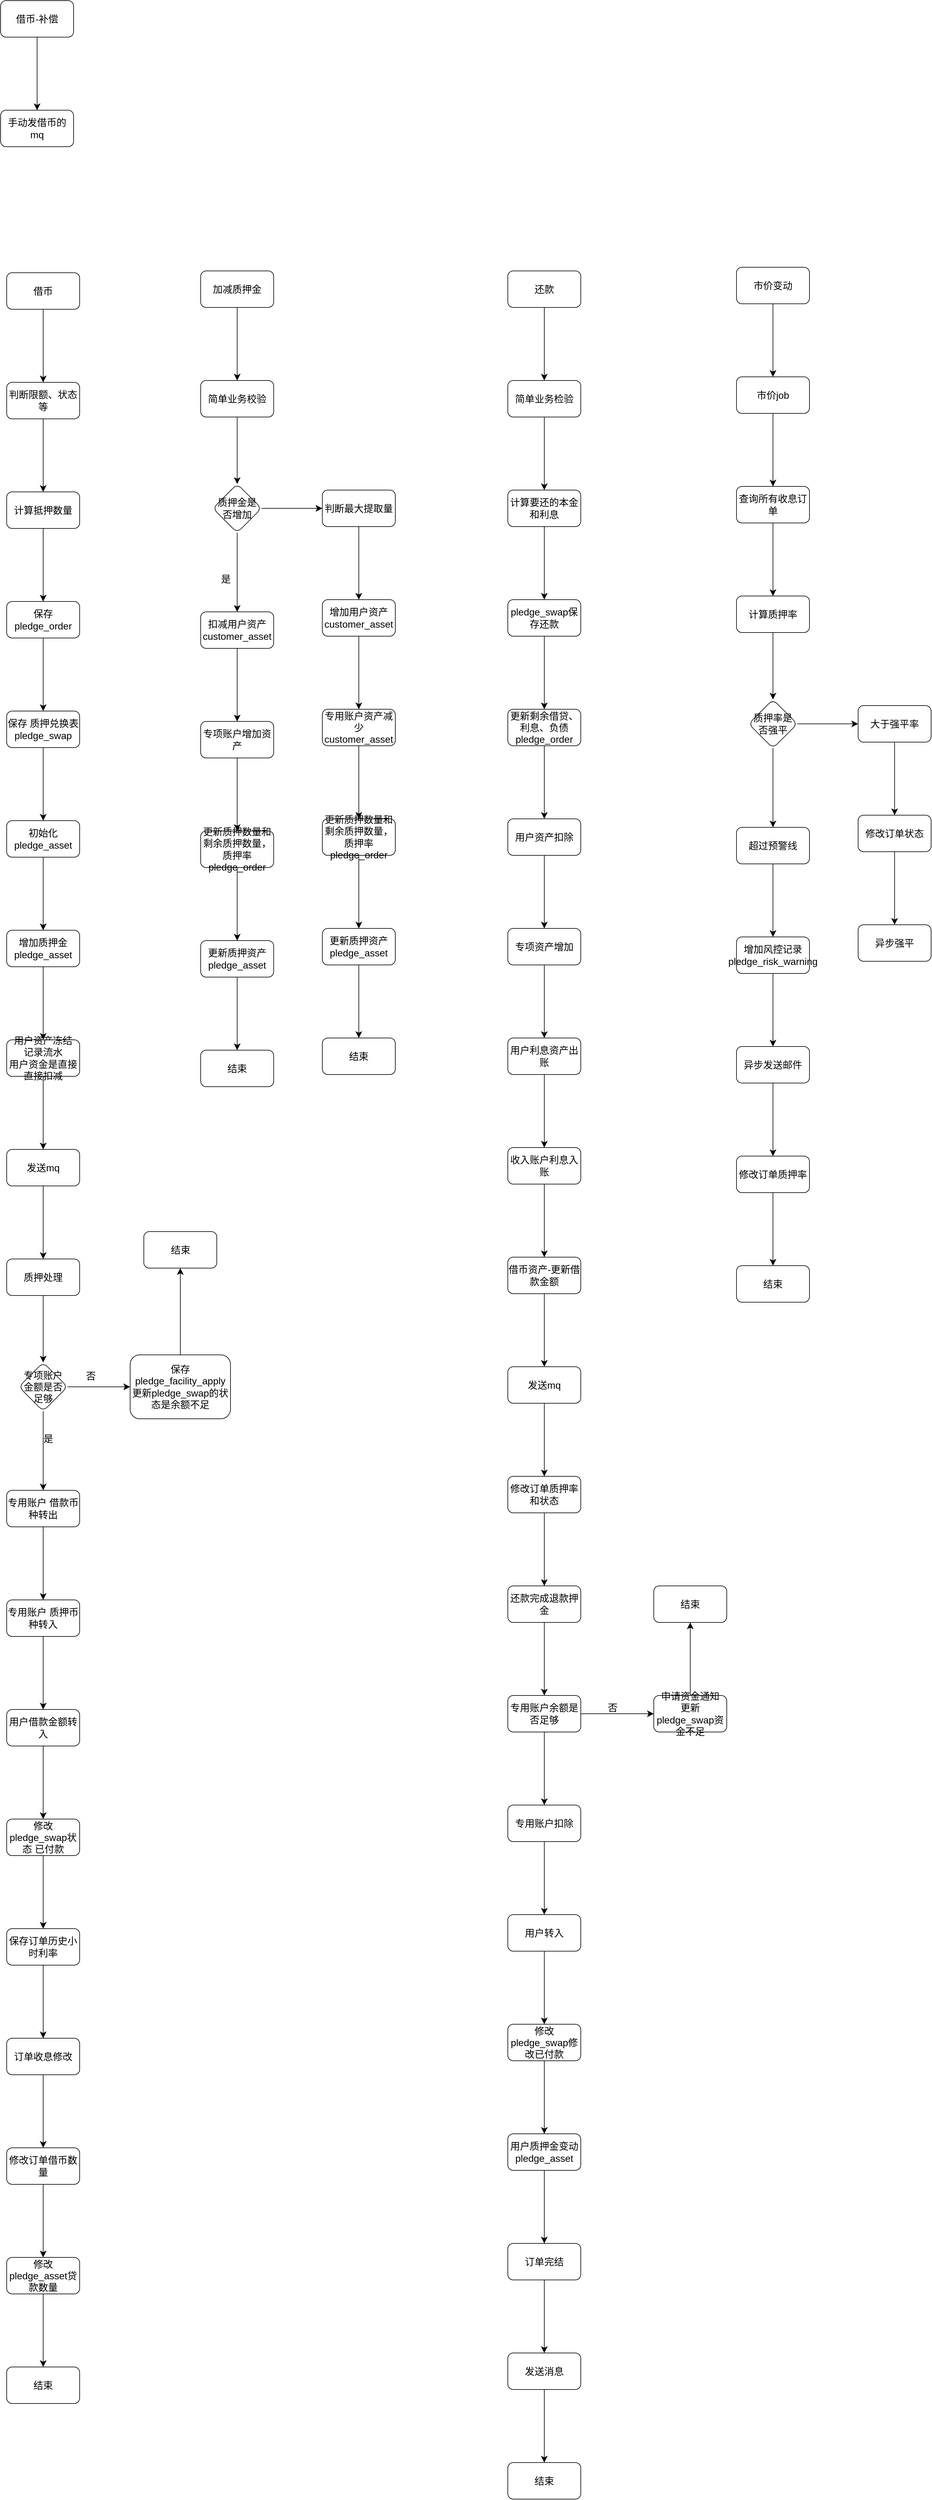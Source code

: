 <mxfile version="22.1.0" type="github">
  <diagram name="第 1 页" id="jNjTmyWnIg0mmmp1Ju3j">
    <mxGraphModel dx="1354" dy="1369" grid="0" gridSize="10" guides="1" tooltips="1" connect="1" arrows="1" fold="1" page="0" pageScale="1" pageWidth="200000" pageHeight="200000" math="0" shadow="0">
      <root>
        <mxCell id="0" />
        <mxCell id="1" parent="0" />
        <mxCell id="i0Iv2Q9IE5e70W4y3djE-3" value="" style="edgeStyle=none;curved=1;rounded=0;orthogonalLoop=1;jettySize=auto;html=1;fontSize=12;startSize=8;endSize=8;" edge="1" parent="1" source="i0Iv2Q9IE5e70W4y3djE-1" target="i0Iv2Q9IE5e70W4y3djE-2">
          <mxGeometry relative="1" as="geometry" />
        </mxCell>
        <mxCell id="i0Iv2Q9IE5e70W4y3djE-1" value="借币" style="rounded=1;whiteSpace=wrap;html=1;fontSize=16;" vertex="1" parent="1">
          <mxGeometry x="-310" y="-176" width="120" height="60" as="geometry" />
        </mxCell>
        <mxCell id="i0Iv2Q9IE5e70W4y3djE-5" value="" style="edgeStyle=none;curved=1;rounded=0;orthogonalLoop=1;jettySize=auto;html=1;fontSize=12;startSize=8;endSize=8;" edge="1" parent="1" source="i0Iv2Q9IE5e70W4y3djE-2" target="i0Iv2Q9IE5e70W4y3djE-4">
          <mxGeometry relative="1" as="geometry" />
        </mxCell>
        <mxCell id="i0Iv2Q9IE5e70W4y3djE-2" value="判断限额、状态等" style="whiteSpace=wrap;html=1;fontSize=16;rounded=1;" vertex="1" parent="1">
          <mxGeometry x="-310" y="4" width="120" height="60" as="geometry" />
        </mxCell>
        <mxCell id="i0Iv2Q9IE5e70W4y3djE-7" value="" style="edgeStyle=none;curved=1;rounded=0;orthogonalLoop=1;jettySize=auto;html=1;fontSize=12;startSize=8;endSize=8;" edge="1" parent="1" source="i0Iv2Q9IE5e70W4y3djE-4" target="i0Iv2Q9IE5e70W4y3djE-6">
          <mxGeometry relative="1" as="geometry" />
        </mxCell>
        <mxCell id="i0Iv2Q9IE5e70W4y3djE-4" value="计算抵押数量" style="whiteSpace=wrap;html=1;fontSize=16;rounded=1;" vertex="1" parent="1">
          <mxGeometry x="-310" y="184" width="120" height="60" as="geometry" />
        </mxCell>
        <mxCell id="i0Iv2Q9IE5e70W4y3djE-9" value="" style="edgeStyle=none;curved=1;rounded=0;orthogonalLoop=1;jettySize=auto;html=1;fontSize=12;startSize=8;endSize=8;" edge="1" parent="1" source="i0Iv2Q9IE5e70W4y3djE-6" target="i0Iv2Q9IE5e70W4y3djE-8">
          <mxGeometry relative="1" as="geometry" />
        </mxCell>
        <mxCell id="i0Iv2Q9IE5e70W4y3djE-6" value="保存pledge_order" style="whiteSpace=wrap;html=1;fontSize=16;rounded=1;" vertex="1" parent="1">
          <mxGeometry x="-310" y="364" width="120" height="60" as="geometry" />
        </mxCell>
        <mxCell id="i0Iv2Q9IE5e70W4y3djE-11" value="" style="edgeStyle=none;curved=1;rounded=0;orthogonalLoop=1;jettySize=auto;html=1;fontSize=12;startSize=8;endSize=8;" edge="1" parent="1" source="i0Iv2Q9IE5e70W4y3djE-8" target="i0Iv2Q9IE5e70W4y3djE-10">
          <mxGeometry relative="1" as="geometry" />
        </mxCell>
        <mxCell id="i0Iv2Q9IE5e70W4y3djE-8" value="保存 质押兑换表pledge_swap" style="whiteSpace=wrap;html=1;fontSize=16;rounded=1;" vertex="1" parent="1">
          <mxGeometry x="-310" y="544" width="120" height="60" as="geometry" />
        </mxCell>
        <mxCell id="i0Iv2Q9IE5e70W4y3djE-13" value="" style="edgeStyle=none;curved=1;rounded=0;orthogonalLoop=1;jettySize=auto;html=1;fontSize=12;startSize=8;endSize=8;" edge="1" parent="1" source="i0Iv2Q9IE5e70W4y3djE-10" target="i0Iv2Q9IE5e70W4y3djE-12">
          <mxGeometry relative="1" as="geometry" />
        </mxCell>
        <mxCell id="i0Iv2Q9IE5e70W4y3djE-10" value="初始化 pledge_asset" style="whiteSpace=wrap;html=1;fontSize=16;rounded=1;" vertex="1" parent="1">
          <mxGeometry x="-310" y="724" width="120" height="60" as="geometry" />
        </mxCell>
        <mxCell id="i0Iv2Q9IE5e70W4y3djE-15" value="" style="edgeStyle=none;curved=1;rounded=0;orthogonalLoop=1;jettySize=auto;html=1;fontSize=12;startSize=8;endSize=8;" edge="1" parent="1" source="i0Iv2Q9IE5e70W4y3djE-12" target="i0Iv2Q9IE5e70W4y3djE-14">
          <mxGeometry relative="1" as="geometry" />
        </mxCell>
        <mxCell id="i0Iv2Q9IE5e70W4y3djE-12" value="增加质押金pledge_asset" style="whiteSpace=wrap;html=1;fontSize=16;rounded=1;" vertex="1" parent="1">
          <mxGeometry x="-310" y="904" width="120" height="60" as="geometry" />
        </mxCell>
        <mxCell id="i0Iv2Q9IE5e70W4y3djE-17" value="" style="edgeStyle=none;curved=1;rounded=0;orthogonalLoop=1;jettySize=auto;html=1;fontSize=12;startSize=8;endSize=8;" edge="1" parent="1" source="i0Iv2Q9IE5e70W4y3djE-14" target="i0Iv2Q9IE5e70W4y3djE-16">
          <mxGeometry relative="1" as="geometry" />
        </mxCell>
        <mxCell id="i0Iv2Q9IE5e70W4y3djE-14" value="用户资产冻结&lt;br&gt;记录流水&lt;br&gt;用户资金是直接直接扣减" style="whiteSpace=wrap;html=1;fontSize=16;rounded=1;" vertex="1" parent="1">
          <mxGeometry x="-310" y="1084" width="120" height="60" as="geometry" />
        </mxCell>
        <mxCell id="i0Iv2Q9IE5e70W4y3djE-19" value="" style="edgeStyle=none;curved=1;rounded=0;orthogonalLoop=1;jettySize=auto;html=1;fontSize=12;startSize=8;endSize=8;" edge="1" parent="1" source="i0Iv2Q9IE5e70W4y3djE-16" target="i0Iv2Q9IE5e70W4y3djE-18">
          <mxGeometry relative="1" as="geometry" />
        </mxCell>
        <mxCell id="i0Iv2Q9IE5e70W4y3djE-16" value="发送mq" style="whiteSpace=wrap;html=1;fontSize=16;rounded=1;" vertex="1" parent="1">
          <mxGeometry x="-310" y="1264" width="120" height="60" as="geometry" />
        </mxCell>
        <mxCell id="i0Iv2Q9IE5e70W4y3djE-21" value="" style="edgeStyle=none;curved=1;rounded=0;orthogonalLoop=1;jettySize=auto;html=1;fontSize=12;startSize=8;endSize=8;" edge="1" parent="1" source="i0Iv2Q9IE5e70W4y3djE-18" target="i0Iv2Q9IE5e70W4y3djE-20">
          <mxGeometry relative="1" as="geometry" />
        </mxCell>
        <mxCell id="i0Iv2Q9IE5e70W4y3djE-18" value="质押处理" style="whiteSpace=wrap;html=1;fontSize=16;rounded=1;" vertex="1" parent="1">
          <mxGeometry x="-310" y="1444" width="120" height="60" as="geometry" />
        </mxCell>
        <mxCell id="i0Iv2Q9IE5e70W4y3djE-23" value="" style="edgeStyle=none;curved=1;rounded=0;orthogonalLoop=1;jettySize=auto;html=1;fontSize=12;startSize=8;endSize=8;" edge="1" parent="1" source="i0Iv2Q9IE5e70W4y3djE-20" target="i0Iv2Q9IE5e70W4y3djE-22">
          <mxGeometry relative="1" as="geometry" />
        </mxCell>
        <mxCell id="i0Iv2Q9IE5e70W4y3djE-28" value="" style="edgeStyle=none;curved=1;rounded=0;orthogonalLoop=1;jettySize=auto;html=1;fontSize=12;startSize=8;endSize=8;" edge="1" parent="1" source="i0Iv2Q9IE5e70W4y3djE-20" target="i0Iv2Q9IE5e70W4y3djE-27">
          <mxGeometry relative="1" as="geometry" />
        </mxCell>
        <mxCell id="i0Iv2Q9IE5e70W4y3djE-20" value="专项账户金额是否足够" style="rhombus;whiteSpace=wrap;html=1;fontSize=16;rounded=1;" vertex="1" parent="1">
          <mxGeometry x="-290" y="1614" width="80" height="80" as="geometry" />
        </mxCell>
        <mxCell id="i0Iv2Q9IE5e70W4y3djE-25" value="" style="edgeStyle=none;curved=1;rounded=0;orthogonalLoop=1;jettySize=auto;html=1;fontSize=12;startSize=8;endSize=8;" edge="1" parent="1" source="i0Iv2Q9IE5e70W4y3djE-22" target="i0Iv2Q9IE5e70W4y3djE-24">
          <mxGeometry relative="1" as="geometry" />
        </mxCell>
        <mxCell id="i0Iv2Q9IE5e70W4y3djE-22" value="保存pledge_facility_apply&lt;br&gt;更新pledge_swap的状态是余额不足" style="whiteSpace=wrap;html=1;fontSize=16;rounded=1;" vertex="1" parent="1">
          <mxGeometry x="-107" y="1601.5" width="165" height="105" as="geometry" />
        </mxCell>
        <mxCell id="i0Iv2Q9IE5e70W4y3djE-24" value="结束" style="whiteSpace=wrap;html=1;fontSize=16;rounded=1;" vertex="1" parent="1">
          <mxGeometry x="-84.5" y="1399" width="120" height="60" as="geometry" />
        </mxCell>
        <mxCell id="i0Iv2Q9IE5e70W4y3djE-26" value="否" style="text;html=1;align=center;verticalAlign=middle;resizable=0;points=[];autosize=1;strokeColor=none;fillColor=none;fontSize=16;" vertex="1" parent="1">
          <mxGeometry x="-189" y="1620" width="34" height="31" as="geometry" />
        </mxCell>
        <mxCell id="i0Iv2Q9IE5e70W4y3djE-31" value="" style="edgeStyle=none;curved=1;rounded=0;orthogonalLoop=1;jettySize=auto;html=1;fontSize=12;startSize=8;endSize=8;" edge="1" parent="1" source="i0Iv2Q9IE5e70W4y3djE-27" target="i0Iv2Q9IE5e70W4y3djE-30">
          <mxGeometry relative="1" as="geometry" />
        </mxCell>
        <mxCell id="i0Iv2Q9IE5e70W4y3djE-27" value="专用账户 借款币种转出" style="whiteSpace=wrap;html=1;fontSize=16;rounded=1;" vertex="1" parent="1">
          <mxGeometry x="-310" y="1824" width="120" height="60" as="geometry" />
        </mxCell>
        <mxCell id="i0Iv2Q9IE5e70W4y3djE-29" value="是" style="text;html=1;align=center;verticalAlign=middle;resizable=0;points=[];autosize=1;strokeColor=none;fillColor=none;fontSize=16;" vertex="1" parent="1">
          <mxGeometry x="-259" y="1723" width="34" height="31" as="geometry" />
        </mxCell>
        <mxCell id="i0Iv2Q9IE5e70W4y3djE-33" value="" style="edgeStyle=none;curved=1;rounded=0;orthogonalLoop=1;jettySize=auto;html=1;fontSize=12;startSize=8;endSize=8;" edge="1" parent="1" source="i0Iv2Q9IE5e70W4y3djE-30" target="i0Iv2Q9IE5e70W4y3djE-32">
          <mxGeometry relative="1" as="geometry" />
        </mxCell>
        <mxCell id="i0Iv2Q9IE5e70W4y3djE-30" value="专用账户 质押币种转入" style="whiteSpace=wrap;html=1;fontSize=16;rounded=1;" vertex="1" parent="1">
          <mxGeometry x="-310" y="2004" width="120" height="60" as="geometry" />
        </mxCell>
        <mxCell id="i0Iv2Q9IE5e70W4y3djE-35" value="" style="edgeStyle=none;curved=1;rounded=0;orthogonalLoop=1;jettySize=auto;html=1;fontSize=12;startSize=8;endSize=8;" edge="1" parent="1" source="i0Iv2Q9IE5e70W4y3djE-32" target="i0Iv2Q9IE5e70W4y3djE-34">
          <mxGeometry relative="1" as="geometry" />
        </mxCell>
        <mxCell id="i0Iv2Q9IE5e70W4y3djE-32" value="用户借款金额转入" style="whiteSpace=wrap;html=1;fontSize=16;rounded=1;" vertex="1" parent="1">
          <mxGeometry x="-310" y="2184" width="120" height="60" as="geometry" />
        </mxCell>
        <mxCell id="i0Iv2Q9IE5e70W4y3djE-37" value="" style="edgeStyle=none;curved=1;rounded=0;orthogonalLoop=1;jettySize=auto;html=1;fontSize=12;startSize=8;endSize=8;" edge="1" parent="1" source="i0Iv2Q9IE5e70W4y3djE-34" target="i0Iv2Q9IE5e70W4y3djE-36">
          <mxGeometry relative="1" as="geometry" />
        </mxCell>
        <mxCell id="i0Iv2Q9IE5e70W4y3djE-34" value="修改pledge_swap状态 已付款" style="whiteSpace=wrap;html=1;fontSize=16;rounded=1;" vertex="1" parent="1">
          <mxGeometry x="-310" y="2364" width="120" height="60" as="geometry" />
        </mxCell>
        <mxCell id="i0Iv2Q9IE5e70W4y3djE-39" value="" style="edgeStyle=none;curved=1;rounded=0;orthogonalLoop=1;jettySize=auto;html=1;fontSize=12;startSize=8;endSize=8;" edge="1" parent="1" source="i0Iv2Q9IE5e70W4y3djE-36" target="i0Iv2Q9IE5e70W4y3djE-38">
          <mxGeometry relative="1" as="geometry" />
        </mxCell>
        <mxCell id="i0Iv2Q9IE5e70W4y3djE-36" value="保存订单历史小时利率" style="whiteSpace=wrap;html=1;fontSize=16;rounded=1;" vertex="1" parent="1">
          <mxGeometry x="-310" y="2544" width="120" height="60" as="geometry" />
        </mxCell>
        <mxCell id="i0Iv2Q9IE5e70W4y3djE-43" value="" style="edgeStyle=none;curved=1;rounded=0;orthogonalLoop=1;jettySize=auto;html=1;fontSize=12;startSize=8;endSize=8;" edge="1" parent="1" source="i0Iv2Q9IE5e70W4y3djE-38" target="i0Iv2Q9IE5e70W4y3djE-42">
          <mxGeometry relative="1" as="geometry" />
        </mxCell>
        <mxCell id="i0Iv2Q9IE5e70W4y3djE-38" value="订单收息修改" style="whiteSpace=wrap;html=1;fontSize=16;rounded=1;" vertex="1" parent="1">
          <mxGeometry x="-310" y="2724" width="120" height="60" as="geometry" />
        </mxCell>
        <mxCell id="i0Iv2Q9IE5e70W4y3djE-45" value="" style="edgeStyle=none;curved=1;rounded=0;orthogonalLoop=1;jettySize=auto;html=1;fontSize=12;startSize=8;endSize=8;" edge="1" parent="1" source="i0Iv2Q9IE5e70W4y3djE-42" target="i0Iv2Q9IE5e70W4y3djE-44">
          <mxGeometry relative="1" as="geometry" />
        </mxCell>
        <mxCell id="i0Iv2Q9IE5e70W4y3djE-42" value="修改订单借币数量" style="whiteSpace=wrap;html=1;fontSize=16;rounded=1;" vertex="1" parent="1">
          <mxGeometry x="-310" y="2904" width="120" height="60" as="geometry" />
        </mxCell>
        <mxCell id="i0Iv2Q9IE5e70W4y3djE-47" value="" style="edgeStyle=none;curved=1;rounded=0;orthogonalLoop=1;jettySize=auto;html=1;fontSize=12;startSize=8;endSize=8;" edge="1" parent="1" source="i0Iv2Q9IE5e70W4y3djE-44" target="i0Iv2Q9IE5e70W4y3djE-46">
          <mxGeometry relative="1" as="geometry" />
        </mxCell>
        <mxCell id="i0Iv2Q9IE5e70W4y3djE-44" value="修改pledge_asset贷款数量" style="whiteSpace=wrap;html=1;fontSize=16;rounded=1;" vertex="1" parent="1">
          <mxGeometry x="-310" y="3084" width="120" height="60" as="geometry" />
        </mxCell>
        <mxCell id="i0Iv2Q9IE5e70W4y3djE-46" value="结束" style="whiteSpace=wrap;html=1;fontSize=16;rounded=1;" vertex="1" parent="1">
          <mxGeometry x="-310" y="3264" width="120" height="60" as="geometry" />
        </mxCell>
        <mxCell id="i0Iv2Q9IE5e70W4y3djE-50" value="" style="edgeStyle=none;curved=1;rounded=0;orthogonalLoop=1;jettySize=auto;html=1;fontSize=12;startSize=8;endSize=8;" edge="1" parent="1" source="i0Iv2Q9IE5e70W4y3djE-48" target="i0Iv2Q9IE5e70W4y3djE-49">
          <mxGeometry relative="1" as="geometry" />
        </mxCell>
        <mxCell id="i0Iv2Q9IE5e70W4y3djE-48" value="加减质押金" style="rounded=1;whiteSpace=wrap;html=1;fontSize=16;" vertex="1" parent="1">
          <mxGeometry x="9" y="-179" width="120" height="60" as="geometry" />
        </mxCell>
        <mxCell id="i0Iv2Q9IE5e70W4y3djE-52" value="" style="edgeStyle=none;curved=1;rounded=0;orthogonalLoop=1;jettySize=auto;html=1;fontSize=12;startSize=8;endSize=8;" edge="1" parent="1" source="i0Iv2Q9IE5e70W4y3djE-49" target="i0Iv2Q9IE5e70W4y3djE-51">
          <mxGeometry relative="1" as="geometry" />
        </mxCell>
        <mxCell id="i0Iv2Q9IE5e70W4y3djE-49" value="简单业务校验" style="whiteSpace=wrap;html=1;fontSize=16;rounded=1;" vertex="1" parent="1">
          <mxGeometry x="9" y="1" width="120" height="60" as="geometry" />
        </mxCell>
        <mxCell id="i0Iv2Q9IE5e70W4y3djE-54" value="" style="edgeStyle=none;curved=1;rounded=0;orthogonalLoop=1;jettySize=auto;html=1;fontSize=12;startSize=8;endSize=8;" edge="1" parent="1" source="i0Iv2Q9IE5e70W4y3djE-51" target="i0Iv2Q9IE5e70W4y3djE-53">
          <mxGeometry relative="1" as="geometry" />
        </mxCell>
        <mxCell id="i0Iv2Q9IE5e70W4y3djE-56" value="" style="edgeStyle=none;curved=1;rounded=0;orthogonalLoop=1;jettySize=auto;html=1;fontSize=12;startSize=8;endSize=8;" edge="1" parent="1" source="i0Iv2Q9IE5e70W4y3djE-51" target="i0Iv2Q9IE5e70W4y3djE-55">
          <mxGeometry relative="1" as="geometry" />
        </mxCell>
        <mxCell id="i0Iv2Q9IE5e70W4y3djE-51" value="质押金是否增加" style="rhombus;whiteSpace=wrap;html=1;fontSize=16;rounded=1;" vertex="1" parent="1">
          <mxGeometry x="29" y="171" width="80" height="80" as="geometry" />
        </mxCell>
        <mxCell id="i0Iv2Q9IE5e70W4y3djE-67" value="" style="edgeStyle=none;curved=1;rounded=0;orthogonalLoop=1;jettySize=auto;html=1;fontSize=12;startSize=8;endSize=8;" edge="1" parent="1" source="i0Iv2Q9IE5e70W4y3djE-53" target="i0Iv2Q9IE5e70W4y3djE-66">
          <mxGeometry relative="1" as="geometry" />
        </mxCell>
        <mxCell id="i0Iv2Q9IE5e70W4y3djE-53" value="判断最大提取量" style="whiteSpace=wrap;html=1;fontSize=16;rounded=1;" vertex="1" parent="1">
          <mxGeometry x="209" y="181" width="120" height="60" as="geometry" />
        </mxCell>
        <mxCell id="i0Iv2Q9IE5e70W4y3djE-59" value="" style="edgeStyle=none;curved=1;rounded=0;orthogonalLoop=1;jettySize=auto;html=1;fontSize=12;startSize=8;endSize=8;" edge="1" parent="1" source="i0Iv2Q9IE5e70W4y3djE-55" target="i0Iv2Q9IE5e70W4y3djE-58">
          <mxGeometry relative="1" as="geometry" />
        </mxCell>
        <mxCell id="i0Iv2Q9IE5e70W4y3djE-55" value="扣减用户资产&lt;br&gt;customer_asset" style="whiteSpace=wrap;html=1;fontSize=16;rounded=1;" vertex="1" parent="1">
          <mxGeometry x="9" y="381" width="120" height="60" as="geometry" />
        </mxCell>
        <mxCell id="i0Iv2Q9IE5e70W4y3djE-57" value="是" style="text;html=1;align=center;verticalAlign=middle;resizable=0;points=[];autosize=1;strokeColor=none;fillColor=none;fontSize=16;" vertex="1" parent="1">
          <mxGeometry x="33" y="311" width="34" height="31" as="geometry" />
        </mxCell>
        <mxCell id="i0Iv2Q9IE5e70W4y3djE-61" value="" style="edgeStyle=none;curved=1;rounded=0;orthogonalLoop=1;jettySize=auto;html=1;fontSize=12;startSize=8;endSize=8;" edge="1" parent="1" source="i0Iv2Q9IE5e70W4y3djE-58" target="i0Iv2Q9IE5e70W4y3djE-60">
          <mxGeometry relative="1" as="geometry" />
        </mxCell>
        <mxCell id="i0Iv2Q9IE5e70W4y3djE-58" value="专项账户增加资产" style="whiteSpace=wrap;html=1;fontSize=16;rounded=1;" vertex="1" parent="1">
          <mxGeometry x="9" y="561" width="120" height="60" as="geometry" />
        </mxCell>
        <mxCell id="i0Iv2Q9IE5e70W4y3djE-63" value="" style="edgeStyle=none;curved=1;rounded=0;orthogonalLoop=1;jettySize=auto;html=1;fontSize=12;startSize=8;endSize=8;" edge="1" parent="1" source="i0Iv2Q9IE5e70W4y3djE-60" target="i0Iv2Q9IE5e70W4y3djE-62">
          <mxGeometry relative="1" as="geometry" />
        </mxCell>
        <mxCell id="i0Iv2Q9IE5e70W4y3djE-60" value="更新质押数量和剩余质押数量，质押率&lt;br&gt;pledge_order" style="whiteSpace=wrap;html=1;fontSize=16;rounded=1;" vertex="1" parent="1">
          <mxGeometry x="9" y="741" width="120" height="60" as="geometry" />
        </mxCell>
        <mxCell id="i0Iv2Q9IE5e70W4y3djE-65" value="" style="edgeStyle=none;curved=1;rounded=0;orthogonalLoop=1;jettySize=auto;html=1;fontSize=12;startSize=8;endSize=8;" edge="1" parent="1" source="i0Iv2Q9IE5e70W4y3djE-62" target="i0Iv2Q9IE5e70W4y3djE-64">
          <mxGeometry relative="1" as="geometry" />
        </mxCell>
        <mxCell id="i0Iv2Q9IE5e70W4y3djE-62" value="更新质押资产&lt;br&gt;pledge_asset" style="whiteSpace=wrap;html=1;fontSize=16;rounded=1;" vertex="1" parent="1">
          <mxGeometry x="9" y="921" width="120" height="60" as="geometry" />
        </mxCell>
        <mxCell id="i0Iv2Q9IE5e70W4y3djE-64" value="结束" style="whiteSpace=wrap;html=1;fontSize=16;rounded=1;" vertex="1" parent="1">
          <mxGeometry x="9" y="1101" width="120" height="60" as="geometry" />
        </mxCell>
        <mxCell id="i0Iv2Q9IE5e70W4y3djE-69" value="" style="edgeStyle=none;curved=1;rounded=0;orthogonalLoop=1;jettySize=auto;html=1;fontSize=12;startSize=8;endSize=8;" edge="1" parent="1" source="i0Iv2Q9IE5e70W4y3djE-66" target="i0Iv2Q9IE5e70W4y3djE-68">
          <mxGeometry relative="1" as="geometry" />
        </mxCell>
        <mxCell id="i0Iv2Q9IE5e70W4y3djE-66" value="增加用户资产&lt;br style=&quot;border-color: var(--border-color);&quot;&gt;customer_asset" style="whiteSpace=wrap;html=1;fontSize=16;rounded=1;" vertex="1" parent="1">
          <mxGeometry x="209" y="361" width="120" height="60" as="geometry" />
        </mxCell>
        <mxCell id="i0Iv2Q9IE5e70W4y3djE-74" value="" style="edgeStyle=none;curved=1;rounded=0;orthogonalLoop=1;jettySize=auto;html=1;fontSize=12;startSize=8;endSize=8;" edge="1" parent="1" source="i0Iv2Q9IE5e70W4y3djE-68" target="i0Iv2Q9IE5e70W4y3djE-73">
          <mxGeometry relative="1" as="geometry" />
        </mxCell>
        <mxCell id="i0Iv2Q9IE5e70W4y3djE-68" value="专用账户资产减少&lt;br&gt;customer_asset" style="whiteSpace=wrap;html=1;fontSize=16;rounded=1;" vertex="1" parent="1">
          <mxGeometry x="209" y="541" width="120" height="60" as="geometry" />
        </mxCell>
        <mxCell id="i0Iv2Q9IE5e70W4y3djE-76" value="" style="edgeStyle=none;curved=1;rounded=0;orthogonalLoop=1;jettySize=auto;html=1;fontSize=12;startSize=8;endSize=8;" edge="1" parent="1" source="i0Iv2Q9IE5e70W4y3djE-73" target="i0Iv2Q9IE5e70W4y3djE-75">
          <mxGeometry relative="1" as="geometry" />
        </mxCell>
        <mxCell id="i0Iv2Q9IE5e70W4y3djE-73" value="更新质押数量和剩余质押数量，质押率&lt;br style=&quot;border-color: var(--border-color);&quot;&gt;pledge_order" style="whiteSpace=wrap;html=1;fontSize=16;rounded=1;" vertex="1" parent="1">
          <mxGeometry x="209" y="721" width="120" height="60" as="geometry" />
        </mxCell>
        <mxCell id="i0Iv2Q9IE5e70W4y3djE-78" value="" style="edgeStyle=none;curved=1;rounded=0;orthogonalLoop=1;jettySize=auto;html=1;fontSize=12;startSize=8;endSize=8;" edge="1" parent="1" source="i0Iv2Q9IE5e70W4y3djE-75" target="i0Iv2Q9IE5e70W4y3djE-77">
          <mxGeometry relative="1" as="geometry" />
        </mxCell>
        <mxCell id="i0Iv2Q9IE5e70W4y3djE-75" value="更新质押资产&lt;br style=&quot;border-color: var(--border-color);&quot;&gt;pledge_asset" style="whiteSpace=wrap;html=1;fontSize=16;rounded=1;" vertex="1" parent="1">
          <mxGeometry x="209" y="901" width="120" height="60" as="geometry" />
        </mxCell>
        <mxCell id="i0Iv2Q9IE5e70W4y3djE-77" value="结束" style="whiteSpace=wrap;html=1;fontSize=16;rounded=1;" vertex="1" parent="1">
          <mxGeometry x="209" y="1081" width="120" height="60" as="geometry" />
        </mxCell>
        <mxCell id="i0Iv2Q9IE5e70W4y3djE-81" value="" style="edgeStyle=none;curved=1;rounded=0;orthogonalLoop=1;jettySize=auto;html=1;fontSize=12;startSize=8;endSize=8;" edge="1" parent="1" source="i0Iv2Q9IE5e70W4y3djE-79" target="i0Iv2Q9IE5e70W4y3djE-80">
          <mxGeometry relative="1" as="geometry" />
        </mxCell>
        <mxCell id="i0Iv2Q9IE5e70W4y3djE-79" value="还款" style="rounded=1;whiteSpace=wrap;html=1;fontSize=16;" vertex="1" parent="1">
          <mxGeometry x="514" y="-179" width="120" height="60" as="geometry" />
        </mxCell>
        <mxCell id="i0Iv2Q9IE5e70W4y3djE-83" value="" style="edgeStyle=none;curved=1;rounded=0;orthogonalLoop=1;jettySize=auto;html=1;fontSize=12;startSize=8;endSize=8;" edge="1" parent="1" source="i0Iv2Q9IE5e70W4y3djE-80" target="i0Iv2Q9IE5e70W4y3djE-82">
          <mxGeometry relative="1" as="geometry" />
        </mxCell>
        <mxCell id="i0Iv2Q9IE5e70W4y3djE-80" value="简单业务检验" style="whiteSpace=wrap;html=1;fontSize=16;rounded=1;" vertex="1" parent="1">
          <mxGeometry x="514" y="1" width="120" height="60" as="geometry" />
        </mxCell>
        <mxCell id="i0Iv2Q9IE5e70W4y3djE-85" value="" style="edgeStyle=none;curved=1;rounded=0;orthogonalLoop=1;jettySize=auto;html=1;fontSize=12;startSize=8;endSize=8;" edge="1" parent="1" source="i0Iv2Q9IE5e70W4y3djE-82" target="i0Iv2Q9IE5e70W4y3djE-84">
          <mxGeometry relative="1" as="geometry" />
        </mxCell>
        <mxCell id="i0Iv2Q9IE5e70W4y3djE-82" value="计算要还的本金和利息" style="whiteSpace=wrap;html=1;fontSize=16;rounded=1;" vertex="1" parent="1">
          <mxGeometry x="514" y="181" width="120" height="60" as="geometry" />
        </mxCell>
        <mxCell id="i0Iv2Q9IE5e70W4y3djE-87" value="" style="edgeStyle=none;curved=1;rounded=0;orthogonalLoop=1;jettySize=auto;html=1;fontSize=12;startSize=8;endSize=8;" edge="1" parent="1" source="i0Iv2Q9IE5e70W4y3djE-84" target="i0Iv2Q9IE5e70W4y3djE-86">
          <mxGeometry relative="1" as="geometry" />
        </mxCell>
        <mxCell id="i0Iv2Q9IE5e70W4y3djE-84" value="pledge_swap保存还款" style="whiteSpace=wrap;html=1;fontSize=16;rounded=1;" vertex="1" parent="1">
          <mxGeometry x="514" y="361" width="120" height="60" as="geometry" />
        </mxCell>
        <mxCell id="i0Iv2Q9IE5e70W4y3djE-89" value="" style="edgeStyle=none;curved=1;rounded=0;orthogonalLoop=1;jettySize=auto;html=1;fontSize=12;startSize=8;endSize=8;" edge="1" parent="1" source="i0Iv2Q9IE5e70W4y3djE-86" target="i0Iv2Q9IE5e70W4y3djE-88">
          <mxGeometry relative="1" as="geometry" />
        </mxCell>
        <mxCell id="i0Iv2Q9IE5e70W4y3djE-86" value="更新剩余借贷、利息、负债&lt;br&gt;pledge_order" style="whiteSpace=wrap;html=1;fontSize=16;rounded=1;" vertex="1" parent="1">
          <mxGeometry x="514" y="541" width="120" height="60" as="geometry" />
        </mxCell>
        <mxCell id="i0Iv2Q9IE5e70W4y3djE-91" value="" style="edgeStyle=none;curved=1;rounded=0;orthogonalLoop=1;jettySize=auto;html=1;fontSize=12;startSize=8;endSize=8;" edge="1" parent="1" source="i0Iv2Q9IE5e70W4y3djE-88" target="i0Iv2Q9IE5e70W4y3djE-90">
          <mxGeometry relative="1" as="geometry" />
        </mxCell>
        <mxCell id="i0Iv2Q9IE5e70W4y3djE-88" value="用户资产扣除" style="whiteSpace=wrap;html=1;fontSize=16;rounded=1;" vertex="1" parent="1">
          <mxGeometry x="514" y="721" width="120" height="60" as="geometry" />
        </mxCell>
        <mxCell id="i0Iv2Q9IE5e70W4y3djE-93" value="" style="edgeStyle=none;curved=1;rounded=0;orthogonalLoop=1;jettySize=auto;html=1;fontSize=12;startSize=8;endSize=8;" edge="1" parent="1" source="i0Iv2Q9IE5e70W4y3djE-90" target="i0Iv2Q9IE5e70W4y3djE-92">
          <mxGeometry relative="1" as="geometry" />
        </mxCell>
        <mxCell id="i0Iv2Q9IE5e70W4y3djE-90" value="专项资产增加" style="whiteSpace=wrap;html=1;fontSize=16;rounded=1;" vertex="1" parent="1">
          <mxGeometry x="514" y="901" width="120" height="60" as="geometry" />
        </mxCell>
        <mxCell id="i0Iv2Q9IE5e70W4y3djE-95" value="" style="edgeStyle=none;curved=1;rounded=0;orthogonalLoop=1;jettySize=auto;html=1;fontSize=12;startSize=8;endSize=8;" edge="1" parent="1" source="i0Iv2Q9IE5e70W4y3djE-92" target="i0Iv2Q9IE5e70W4y3djE-94">
          <mxGeometry relative="1" as="geometry" />
        </mxCell>
        <mxCell id="i0Iv2Q9IE5e70W4y3djE-92" value="用户利息资产出账" style="whiteSpace=wrap;html=1;fontSize=16;rounded=1;" vertex="1" parent="1">
          <mxGeometry x="514" y="1081" width="120" height="60" as="geometry" />
        </mxCell>
        <mxCell id="i0Iv2Q9IE5e70W4y3djE-97" value="" style="edgeStyle=none;curved=1;rounded=0;orthogonalLoop=1;jettySize=auto;html=1;fontSize=12;startSize=8;endSize=8;" edge="1" parent="1" source="i0Iv2Q9IE5e70W4y3djE-94" target="i0Iv2Q9IE5e70W4y3djE-96">
          <mxGeometry relative="1" as="geometry" />
        </mxCell>
        <mxCell id="i0Iv2Q9IE5e70W4y3djE-94" value="收入账户利息入账" style="whiteSpace=wrap;html=1;fontSize=16;rounded=1;" vertex="1" parent="1">
          <mxGeometry x="514" y="1261" width="120" height="60" as="geometry" />
        </mxCell>
        <mxCell id="i0Iv2Q9IE5e70W4y3djE-99" value="" style="edgeStyle=none;curved=1;rounded=0;orthogonalLoop=1;jettySize=auto;html=1;fontSize=12;startSize=8;endSize=8;" edge="1" parent="1" source="i0Iv2Q9IE5e70W4y3djE-96" target="i0Iv2Q9IE5e70W4y3djE-98">
          <mxGeometry relative="1" as="geometry" />
        </mxCell>
        <mxCell id="i0Iv2Q9IE5e70W4y3djE-96" value="借币资产-更新借款金额" style="whiteSpace=wrap;html=1;fontSize=16;rounded=1;" vertex="1" parent="1">
          <mxGeometry x="514" y="1441" width="120" height="60" as="geometry" />
        </mxCell>
        <mxCell id="i0Iv2Q9IE5e70W4y3djE-101" value="" style="edgeStyle=none;curved=1;rounded=0;orthogonalLoop=1;jettySize=auto;html=1;fontSize=12;startSize=8;endSize=8;" edge="1" parent="1" source="i0Iv2Q9IE5e70W4y3djE-98" target="i0Iv2Q9IE5e70W4y3djE-100">
          <mxGeometry relative="1" as="geometry" />
        </mxCell>
        <mxCell id="i0Iv2Q9IE5e70W4y3djE-98" value="发送mq" style="whiteSpace=wrap;html=1;fontSize=16;rounded=1;" vertex="1" parent="1">
          <mxGeometry x="514" y="1621" width="120" height="60" as="geometry" />
        </mxCell>
        <mxCell id="i0Iv2Q9IE5e70W4y3djE-103" value="" style="edgeStyle=none;curved=1;rounded=0;orthogonalLoop=1;jettySize=auto;html=1;fontSize=12;startSize=8;endSize=8;" edge="1" parent="1" source="i0Iv2Q9IE5e70W4y3djE-100" target="i0Iv2Q9IE5e70W4y3djE-102">
          <mxGeometry relative="1" as="geometry" />
        </mxCell>
        <mxCell id="i0Iv2Q9IE5e70W4y3djE-100" value="修改订单质押率和状态" style="whiteSpace=wrap;html=1;fontSize=16;rounded=1;" vertex="1" parent="1">
          <mxGeometry x="514" y="1801" width="120" height="60" as="geometry" />
        </mxCell>
        <mxCell id="i0Iv2Q9IE5e70W4y3djE-105" value="" style="edgeStyle=none;curved=1;rounded=0;orthogonalLoop=1;jettySize=auto;html=1;fontSize=12;startSize=8;endSize=8;" edge="1" parent="1" source="i0Iv2Q9IE5e70W4y3djE-102" target="i0Iv2Q9IE5e70W4y3djE-104">
          <mxGeometry relative="1" as="geometry" />
        </mxCell>
        <mxCell id="i0Iv2Q9IE5e70W4y3djE-102" value="还款完成退款押金" style="whiteSpace=wrap;html=1;fontSize=16;rounded=1;" vertex="1" parent="1">
          <mxGeometry x="514" y="1981" width="120" height="60" as="geometry" />
        </mxCell>
        <mxCell id="i0Iv2Q9IE5e70W4y3djE-107" value="" style="edgeStyle=none;curved=1;rounded=0;orthogonalLoop=1;jettySize=auto;html=1;fontSize=12;startSize=8;endSize=8;" edge="1" parent="1" source="i0Iv2Q9IE5e70W4y3djE-104" target="i0Iv2Q9IE5e70W4y3djE-106">
          <mxGeometry relative="1" as="geometry" />
        </mxCell>
        <mxCell id="i0Iv2Q9IE5e70W4y3djE-112" value="" style="edgeStyle=none;curved=1;rounded=0;orthogonalLoop=1;jettySize=auto;html=1;fontSize=12;startSize=8;endSize=8;" edge="1" parent="1" source="i0Iv2Q9IE5e70W4y3djE-104" target="i0Iv2Q9IE5e70W4y3djE-111">
          <mxGeometry relative="1" as="geometry" />
        </mxCell>
        <mxCell id="i0Iv2Q9IE5e70W4y3djE-104" value="专用账户余额是否足够" style="whiteSpace=wrap;html=1;fontSize=16;rounded=1;" vertex="1" parent="1">
          <mxGeometry x="514" y="2161" width="120" height="60" as="geometry" />
        </mxCell>
        <mxCell id="i0Iv2Q9IE5e70W4y3djE-110" value="" style="edgeStyle=none;curved=1;rounded=0;orthogonalLoop=1;jettySize=auto;html=1;fontSize=12;startSize=8;endSize=8;" edge="1" parent="1" source="i0Iv2Q9IE5e70W4y3djE-106" target="i0Iv2Q9IE5e70W4y3djE-109">
          <mxGeometry relative="1" as="geometry" />
        </mxCell>
        <mxCell id="i0Iv2Q9IE5e70W4y3djE-106" value="申请资金通知&lt;br&gt;更新pledge_swap资金不足" style="whiteSpace=wrap;html=1;fontSize=16;rounded=1;" vertex="1" parent="1">
          <mxGeometry x="754" y="2161" width="120" height="60" as="geometry" />
        </mxCell>
        <mxCell id="i0Iv2Q9IE5e70W4y3djE-108" value="否" style="text;html=1;align=center;verticalAlign=middle;resizable=0;points=[];autosize=1;strokeColor=none;fillColor=none;fontSize=16;" vertex="1" parent="1">
          <mxGeometry x="669" y="2165" width="34" height="31" as="geometry" />
        </mxCell>
        <mxCell id="i0Iv2Q9IE5e70W4y3djE-109" value="结束" style="whiteSpace=wrap;html=1;fontSize=16;rounded=1;" vertex="1" parent="1">
          <mxGeometry x="754" y="1981" width="120" height="60" as="geometry" />
        </mxCell>
        <mxCell id="i0Iv2Q9IE5e70W4y3djE-114" value="" style="edgeStyle=none;curved=1;rounded=0;orthogonalLoop=1;jettySize=auto;html=1;fontSize=12;startSize=8;endSize=8;" edge="1" parent="1" source="i0Iv2Q9IE5e70W4y3djE-111" target="i0Iv2Q9IE5e70W4y3djE-113">
          <mxGeometry relative="1" as="geometry" />
        </mxCell>
        <mxCell id="i0Iv2Q9IE5e70W4y3djE-111" value="专用账户扣除" style="whiteSpace=wrap;html=1;fontSize=16;rounded=1;" vertex="1" parent="1">
          <mxGeometry x="514" y="2341" width="120" height="60" as="geometry" />
        </mxCell>
        <mxCell id="i0Iv2Q9IE5e70W4y3djE-116" value="" style="edgeStyle=none;curved=1;rounded=0;orthogonalLoop=1;jettySize=auto;html=1;fontSize=12;startSize=8;endSize=8;" edge="1" parent="1" source="i0Iv2Q9IE5e70W4y3djE-113" target="i0Iv2Q9IE5e70W4y3djE-115">
          <mxGeometry relative="1" as="geometry" />
        </mxCell>
        <mxCell id="i0Iv2Q9IE5e70W4y3djE-113" value="用户转入" style="whiteSpace=wrap;html=1;fontSize=16;rounded=1;" vertex="1" parent="1">
          <mxGeometry x="514" y="2521" width="120" height="60" as="geometry" />
        </mxCell>
        <mxCell id="i0Iv2Q9IE5e70W4y3djE-118" value="" style="edgeStyle=none;curved=1;rounded=0;orthogonalLoop=1;jettySize=auto;html=1;fontSize=12;startSize=8;endSize=8;" edge="1" parent="1" source="i0Iv2Q9IE5e70W4y3djE-115" target="i0Iv2Q9IE5e70W4y3djE-117">
          <mxGeometry relative="1" as="geometry" />
        </mxCell>
        <mxCell id="i0Iv2Q9IE5e70W4y3djE-115" value="修改pledge_swap修改已付款" style="whiteSpace=wrap;html=1;fontSize=16;rounded=1;" vertex="1" parent="1">
          <mxGeometry x="514" y="2701" width="120" height="60" as="geometry" />
        </mxCell>
        <mxCell id="i0Iv2Q9IE5e70W4y3djE-120" value="" style="edgeStyle=none;curved=1;rounded=0;orthogonalLoop=1;jettySize=auto;html=1;fontSize=12;startSize=8;endSize=8;" edge="1" parent="1" source="i0Iv2Q9IE5e70W4y3djE-117" target="i0Iv2Q9IE5e70W4y3djE-119">
          <mxGeometry relative="1" as="geometry" />
        </mxCell>
        <mxCell id="i0Iv2Q9IE5e70W4y3djE-117" value="用户质押金变动&lt;br&gt;pledge_asset" style="whiteSpace=wrap;html=1;fontSize=16;rounded=1;" vertex="1" parent="1">
          <mxGeometry x="514" y="2881" width="120" height="60" as="geometry" />
        </mxCell>
        <mxCell id="i0Iv2Q9IE5e70W4y3djE-122" value="" style="edgeStyle=none;curved=1;rounded=0;orthogonalLoop=1;jettySize=auto;html=1;fontSize=12;startSize=8;endSize=8;" edge="1" parent="1" source="i0Iv2Q9IE5e70W4y3djE-119" target="i0Iv2Q9IE5e70W4y3djE-121">
          <mxGeometry relative="1" as="geometry" />
        </mxCell>
        <mxCell id="i0Iv2Q9IE5e70W4y3djE-119" value="订单完结" style="whiteSpace=wrap;html=1;fontSize=16;rounded=1;" vertex="1" parent="1">
          <mxGeometry x="514" y="3061" width="120" height="60" as="geometry" />
        </mxCell>
        <mxCell id="i0Iv2Q9IE5e70W4y3djE-124" value="" style="edgeStyle=none;curved=1;rounded=0;orthogonalLoop=1;jettySize=auto;html=1;fontSize=12;startSize=8;endSize=8;" edge="1" parent="1" source="i0Iv2Q9IE5e70W4y3djE-121" target="i0Iv2Q9IE5e70W4y3djE-123">
          <mxGeometry relative="1" as="geometry" />
        </mxCell>
        <mxCell id="i0Iv2Q9IE5e70W4y3djE-121" value="发送消息" style="whiteSpace=wrap;html=1;fontSize=16;rounded=1;" vertex="1" parent="1">
          <mxGeometry x="514" y="3241" width="120" height="60" as="geometry" />
        </mxCell>
        <mxCell id="i0Iv2Q9IE5e70W4y3djE-123" value="结束" style="whiteSpace=wrap;html=1;fontSize=16;rounded=1;" vertex="1" parent="1">
          <mxGeometry x="514" y="3421" width="120" height="60" as="geometry" />
        </mxCell>
        <mxCell id="i0Iv2Q9IE5e70W4y3djE-127" value="" style="edgeStyle=none;curved=1;rounded=0;orthogonalLoop=1;jettySize=auto;html=1;fontSize=12;startSize=8;endSize=8;" edge="1" parent="1" source="i0Iv2Q9IE5e70W4y3djE-125" target="i0Iv2Q9IE5e70W4y3djE-126">
          <mxGeometry relative="1" as="geometry" />
        </mxCell>
        <mxCell id="i0Iv2Q9IE5e70W4y3djE-125" value="借币-补偿" style="rounded=1;whiteSpace=wrap;html=1;fontSize=16;" vertex="1" parent="1">
          <mxGeometry x="-320" y="-623" width="120" height="60" as="geometry" />
        </mxCell>
        <mxCell id="i0Iv2Q9IE5e70W4y3djE-126" value="手动发借币的mq" style="whiteSpace=wrap;html=1;fontSize=16;rounded=1;" vertex="1" parent="1">
          <mxGeometry x="-320" y="-443" width="120" height="60" as="geometry" />
        </mxCell>
        <mxCell id="i0Iv2Q9IE5e70W4y3djE-130" value="" style="edgeStyle=none;curved=1;rounded=0;orthogonalLoop=1;jettySize=auto;html=1;fontSize=12;startSize=8;endSize=8;" edge="1" parent="1" source="i0Iv2Q9IE5e70W4y3djE-128" target="i0Iv2Q9IE5e70W4y3djE-129">
          <mxGeometry relative="1" as="geometry" />
        </mxCell>
        <mxCell id="i0Iv2Q9IE5e70W4y3djE-128" value="市价变动" style="rounded=1;whiteSpace=wrap;html=1;fontSize=16;" vertex="1" parent="1">
          <mxGeometry x="890" y="-185" width="120" height="60" as="geometry" />
        </mxCell>
        <mxCell id="i0Iv2Q9IE5e70W4y3djE-132" value="" style="edgeStyle=none;curved=1;rounded=0;orthogonalLoop=1;jettySize=auto;html=1;fontSize=12;startSize=8;endSize=8;" edge="1" parent="1" source="i0Iv2Q9IE5e70W4y3djE-129" target="i0Iv2Q9IE5e70W4y3djE-131">
          <mxGeometry relative="1" as="geometry" />
        </mxCell>
        <mxCell id="i0Iv2Q9IE5e70W4y3djE-129" value="市价job" style="whiteSpace=wrap;html=1;fontSize=16;rounded=1;" vertex="1" parent="1">
          <mxGeometry x="890" y="-5" width="120" height="60" as="geometry" />
        </mxCell>
        <mxCell id="i0Iv2Q9IE5e70W4y3djE-134" value="" style="edgeStyle=none;curved=1;rounded=0;orthogonalLoop=1;jettySize=auto;html=1;fontSize=12;startSize=8;endSize=8;" edge="1" parent="1" source="i0Iv2Q9IE5e70W4y3djE-131" target="i0Iv2Q9IE5e70W4y3djE-133">
          <mxGeometry relative="1" as="geometry" />
        </mxCell>
        <mxCell id="i0Iv2Q9IE5e70W4y3djE-131" value="查询所有收息订单" style="whiteSpace=wrap;html=1;fontSize=16;rounded=1;" vertex="1" parent="1">
          <mxGeometry x="890" y="175" width="120" height="60" as="geometry" />
        </mxCell>
        <mxCell id="i0Iv2Q9IE5e70W4y3djE-138" value="" style="edgeStyle=none;curved=1;rounded=0;orthogonalLoop=1;jettySize=auto;html=1;fontSize=12;startSize=8;endSize=8;" edge="1" parent="1" source="i0Iv2Q9IE5e70W4y3djE-133" target="i0Iv2Q9IE5e70W4y3djE-137">
          <mxGeometry relative="1" as="geometry" />
        </mxCell>
        <mxCell id="i0Iv2Q9IE5e70W4y3djE-133" value="计算质押率" style="whiteSpace=wrap;html=1;fontSize=16;rounded=1;" vertex="1" parent="1">
          <mxGeometry x="890" y="355" width="120" height="60" as="geometry" />
        </mxCell>
        <mxCell id="i0Iv2Q9IE5e70W4y3djE-140" value="" style="edgeStyle=none;curved=1;rounded=0;orthogonalLoop=1;jettySize=auto;html=1;fontSize=12;startSize=8;endSize=8;" edge="1" parent="1" source="i0Iv2Q9IE5e70W4y3djE-137" target="i0Iv2Q9IE5e70W4y3djE-139">
          <mxGeometry relative="1" as="geometry" />
        </mxCell>
        <mxCell id="i0Iv2Q9IE5e70W4y3djE-146" value="" style="edgeStyle=none;curved=1;rounded=0;orthogonalLoop=1;jettySize=auto;html=1;fontSize=12;startSize=8;endSize=8;" edge="1" parent="1" source="i0Iv2Q9IE5e70W4y3djE-137" target="i0Iv2Q9IE5e70W4y3djE-145">
          <mxGeometry relative="1" as="geometry" />
        </mxCell>
        <mxCell id="i0Iv2Q9IE5e70W4y3djE-137" value="质押率是否强平" style="rhombus;whiteSpace=wrap;html=1;fontSize=16;rounded=1;" vertex="1" parent="1">
          <mxGeometry x="910" y="525" width="80" height="80" as="geometry" />
        </mxCell>
        <mxCell id="i0Iv2Q9IE5e70W4y3djE-142" value="" style="edgeStyle=none;curved=1;rounded=0;orthogonalLoop=1;jettySize=auto;html=1;fontSize=12;startSize=8;endSize=8;" edge="1" parent="1" source="i0Iv2Q9IE5e70W4y3djE-139" target="i0Iv2Q9IE5e70W4y3djE-141">
          <mxGeometry relative="1" as="geometry" />
        </mxCell>
        <mxCell id="i0Iv2Q9IE5e70W4y3djE-139" value="大于强平率" style="whiteSpace=wrap;html=1;fontSize=16;rounded=1;" vertex="1" parent="1">
          <mxGeometry x="1090" y="535" width="120" height="60" as="geometry" />
        </mxCell>
        <mxCell id="i0Iv2Q9IE5e70W4y3djE-144" value="" style="edgeStyle=none;curved=1;rounded=0;orthogonalLoop=1;jettySize=auto;html=1;fontSize=12;startSize=8;endSize=8;" edge="1" parent="1" source="i0Iv2Q9IE5e70W4y3djE-141" target="i0Iv2Q9IE5e70W4y3djE-143">
          <mxGeometry relative="1" as="geometry" />
        </mxCell>
        <mxCell id="i0Iv2Q9IE5e70W4y3djE-141" value="修改订单状态" style="whiteSpace=wrap;html=1;fontSize=16;rounded=1;" vertex="1" parent="1">
          <mxGeometry x="1090" y="715" width="120" height="60" as="geometry" />
        </mxCell>
        <mxCell id="i0Iv2Q9IE5e70W4y3djE-143" value="异步强平" style="whiteSpace=wrap;html=1;fontSize=16;rounded=1;" vertex="1" parent="1">
          <mxGeometry x="1090" y="895" width="120" height="60" as="geometry" />
        </mxCell>
        <mxCell id="i0Iv2Q9IE5e70W4y3djE-148" value="" style="edgeStyle=none;curved=1;rounded=0;orthogonalLoop=1;jettySize=auto;html=1;fontSize=12;startSize=8;endSize=8;" edge="1" parent="1" source="i0Iv2Q9IE5e70W4y3djE-145" target="i0Iv2Q9IE5e70W4y3djE-147">
          <mxGeometry relative="1" as="geometry" />
        </mxCell>
        <mxCell id="i0Iv2Q9IE5e70W4y3djE-145" value="超过预警线" style="whiteSpace=wrap;html=1;fontSize=16;rounded=1;" vertex="1" parent="1">
          <mxGeometry x="890" y="735" width="120" height="60" as="geometry" />
        </mxCell>
        <mxCell id="i0Iv2Q9IE5e70W4y3djE-150" value="" style="edgeStyle=none;curved=1;rounded=0;orthogonalLoop=1;jettySize=auto;html=1;fontSize=12;startSize=8;endSize=8;" edge="1" parent="1" source="i0Iv2Q9IE5e70W4y3djE-147" target="i0Iv2Q9IE5e70W4y3djE-149">
          <mxGeometry relative="1" as="geometry" />
        </mxCell>
        <mxCell id="i0Iv2Q9IE5e70W4y3djE-147" value="增加风控记录&lt;br&gt;pledge_risk_warning" style="whiteSpace=wrap;html=1;fontSize=16;rounded=1;" vertex="1" parent="1">
          <mxGeometry x="890" y="915" width="120" height="60" as="geometry" />
        </mxCell>
        <mxCell id="i0Iv2Q9IE5e70W4y3djE-154" value="" style="edgeStyle=none;curved=1;rounded=0;orthogonalLoop=1;jettySize=auto;html=1;fontSize=12;startSize=8;endSize=8;" edge="1" parent="1" source="i0Iv2Q9IE5e70W4y3djE-149" target="i0Iv2Q9IE5e70W4y3djE-153">
          <mxGeometry relative="1" as="geometry" />
        </mxCell>
        <mxCell id="i0Iv2Q9IE5e70W4y3djE-149" value="异步发送邮件" style="whiteSpace=wrap;html=1;fontSize=16;rounded=1;" vertex="1" parent="1">
          <mxGeometry x="890" y="1095" width="120" height="60" as="geometry" />
        </mxCell>
        <mxCell id="i0Iv2Q9IE5e70W4y3djE-156" value="" style="edgeStyle=none;curved=1;rounded=0;orthogonalLoop=1;jettySize=auto;html=1;fontSize=12;startSize=8;endSize=8;" edge="1" parent="1" source="i0Iv2Q9IE5e70W4y3djE-153" target="i0Iv2Q9IE5e70W4y3djE-155">
          <mxGeometry relative="1" as="geometry" />
        </mxCell>
        <mxCell id="i0Iv2Q9IE5e70W4y3djE-153" value="修改订单质押率" style="whiteSpace=wrap;html=1;fontSize=16;rounded=1;" vertex="1" parent="1">
          <mxGeometry x="890" y="1275" width="120" height="60" as="geometry" />
        </mxCell>
        <mxCell id="i0Iv2Q9IE5e70W4y3djE-155" value="结束" style="whiteSpace=wrap;html=1;fontSize=16;rounded=1;" vertex="1" parent="1">
          <mxGeometry x="890" y="1455" width="120" height="60" as="geometry" />
        </mxCell>
      </root>
    </mxGraphModel>
  </diagram>
</mxfile>
